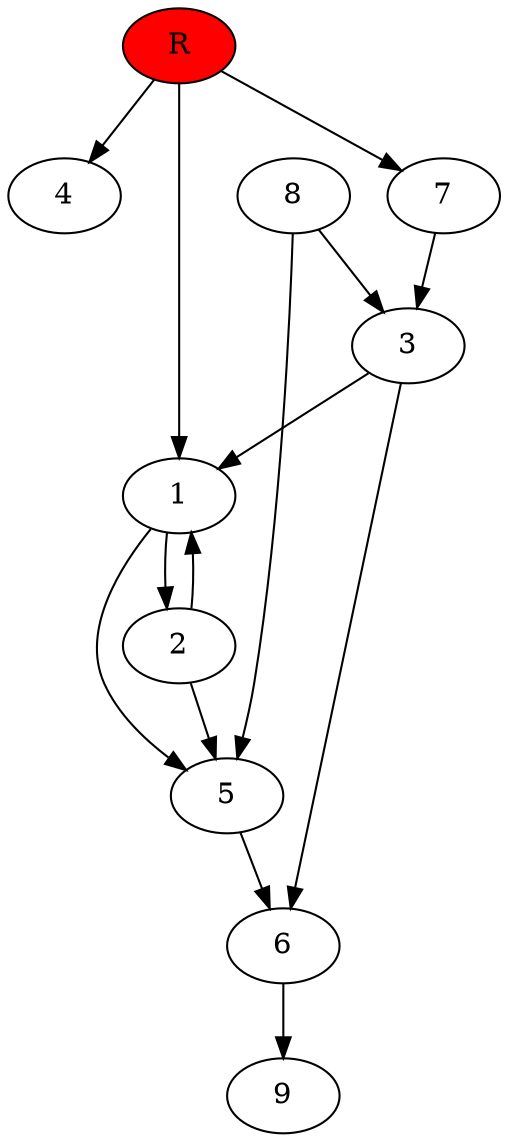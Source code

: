 digraph prb39174 {
	1
	2
	3
	4
	5
	6
	7
	8
	R [fillcolor="#ff0000" style=filled]
	1 -> 2
	1 -> 5
	2 -> 1
	2 -> 5
	3 -> 1
	3 -> 6
	5 -> 6
	6 -> 9
	7 -> 3
	8 -> 3
	8 -> 5
	R -> 1
	R -> 4
	R -> 7
}
